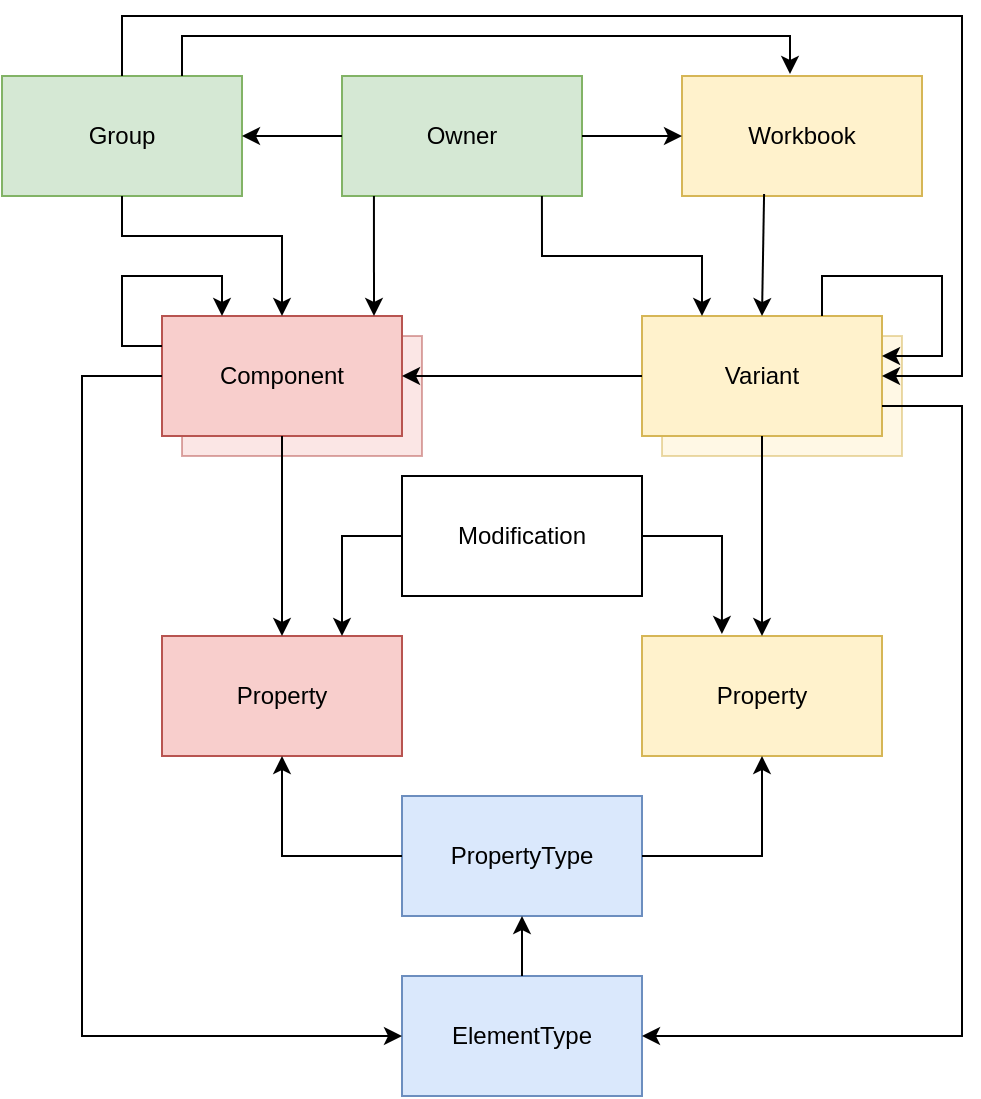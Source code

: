 <mxfile version="22.1.7" type="device">
  <diagram name="Page-1" id="iFW8Y0zLe7XLypC7zXut">
    <mxGraphModel dx="978" dy="657" grid="1" gridSize="10" guides="1" tooltips="1" connect="1" arrows="1" fold="1" page="1" pageScale="1" pageWidth="850" pageHeight="1100" math="0" shadow="0">
      <root>
        <mxCell id="0" />
        <mxCell id="1" parent="0" />
        <mxCell id="Hf3_pHBMf3SCoTU-ouLs-2" value="" style="rounded=0;whiteSpace=wrap;html=1;fillColor=#fff2cc;strokeColor=#d6b656;opacity=50;" vertex="1" parent="1">
          <mxGeometry x="410" y="170" width="120" height="60" as="geometry" />
        </mxCell>
        <mxCell id="Hf3_pHBMf3SCoTU-ouLs-1" value="" style="rounded=0;whiteSpace=wrap;html=1;fillColor=#f8cecc;strokeColor=#b85450;opacity=50;" vertex="1" parent="1">
          <mxGeometry x="170" y="170" width="120" height="60" as="geometry" />
        </mxCell>
        <mxCell id="FGjDErVNnxQqlUnpZwMY-1" value="Owner" style="rounded=0;whiteSpace=wrap;html=1;fillColor=#d5e8d4;strokeColor=#82b366;" parent="1" vertex="1">
          <mxGeometry x="250" y="40" width="120" height="60" as="geometry" />
        </mxCell>
        <mxCell id="FGjDErVNnxQqlUnpZwMY-2" value="Group" style="rounded=0;whiteSpace=wrap;html=1;fillColor=#d5e8d4;strokeColor=#82b366;" parent="1" vertex="1">
          <mxGeometry x="80" y="40" width="120" height="60" as="geometry" />
        </mxCell>
        <mxCell id="FGjDErVNnxQqlUnpZwMY-3" value="Workbook" style="rounded=0;whiteSpace=wrap;html=1;fillColor=#fff2cc;strokeColor=#d6b656;" parent="1" vertex="1">
          <mxGeometry x="420" y="40" width="120" height="60" as="geometry" />
        </mxCell>
        <mxCell id="FGjDErVNnxQqlUnpZwMY-4" value="&lt;div&gt;Variant&lt;/div&gt;" style="rounded=0;whiteSpace=wrap;html=1;fillColor=#fff2cc;strokeColor=#d6b656;" parent="1" vertex="1">
          <mxGeometry x="400" y="160" width="120" height="60" as="geometry" />
        </mxCell>
        <mxCell id="FGjDErVNnxQqlUnpZwMY-5" value="Component" style="rounded=0;whiteSpace=wrap;html=1;fillColor=#f8cecc;strokeColor=#b85450;" parent="1" vertex="1">
          <mxGeometry x="160" y="160" width="120" height="60" as="geometry" />
        </mxCell>
        <mxCell id="FGjDErVNnxQqlUnpZwMY-6" value="ElementType" style="rounded=0;whiteSpace=wrap;html=1;fillColor=#dae8fc;strokeColor=#6c8ebf;" parent="1" vertex="1">
          <mxGeometry x="280" y="490" width="120" height="60" as="geometry" />
        </mxCell>
        <mxCell id="FGjDErVNnxQqlUnpZwMY-7" value="PropertyType" style="rounded=0;whiteSpace=wrap;html=1;fillColor=#dae8fc;strokeColor=#6c8ebf;" parent="1" vertex="1">
          <mxGeometry x="280" y="400" width="120" height="60" as="geometry" />
        </mxCell>
        <mxCell id="Hf3_pHBMf3SCoTU-ouLs-6" style="edgeStyle=orthogonalEdgeStyle;rounded=0;orthogonalLoop=1;jettySize=auto;html=1;entryX=0.25;entryY=0;entryDx=0;entryDy=0;exitX=0;exitY=0.25;exitDx=0;exitDy=0;" edge="1" parent="1" source="FGjDErVNnxQqlUnpZwMY-5" target="FGjDErVNnxQqlUnpZwMY-5">
          <mxGeometry relative="1" as="geometry">
            <mxPoint x="100" y="150" as="sourcePoint" />
            <Array as="points">
              <mxPoint x="140" y="175" />
              <mxPoint x="140" y="140" />
              <mxPoint x="190" y="140" />
            </Array>
          </mxGeometry>
        </mxCell>
        <mxCell id="FGjDErVNnxQqlUnpZwMY-8" value="Property" style="rounded=0;whiteSpace=wrap;html=1;fillColor=#fff2cc;strokeColor=#d6b656;" parent="1" vertex="1">
          <mxGeometry x="400" y="320" width="120" height="60" as="geometry" />
        </mxCell>
        <mxCell id="FGjDErVNnxQqlUnpZwMY-9" value="Modification" style="rounded=0;whiteSpace=wrap;html=1;" parent="1" vertex="1">
          <mxGeometry x="280" y="240" width="120" height="60" as="geometry" />
        </mxCell>
        <mxCell id="FGjDErVNnxQqlUnpZwMY-10" value="Property" style="rounded=0;whiteSpace=wrap;html=1;fillColor=#f8cecc;strokeColor=#b85450;" parent="1" vertex="1">
          <mxGeometry x="160" y="320" width="120" height="60" as="geometry" />
        </mxCell>
        <mxCell id="FGjDErVNnxQqlUnpZwMY-11" value="" style="endArrow=classic;html=1;rounded=0;exitX=0.342;exitY=0.983;exitDx=0;exitDy=0;entryX=0.5;entryY=0;entryDx=0;entryDy=0;exitPerimeter=0;" parent="1" source="FGjDErVNnxQqlUnpZwMY-3" target="FGjDErVNnxQqlUnpZwMY-4" edge="1">
          <mxGeometry width="50" height="50" relative="1" as="geometry">
            <mxPoint x="400" y="370" as="sourcePoint" />
            <mxPoint x="450" y="320" as="targetPoint" />
          </mxGeometry>
        </mxCell>
        <mxCell id="FGjDErVNnxQqlUnpZwMY-12" value="" style="endArrow=classic;html=1;rounded=0;exitX=0.5;exitY=1;exitDx=0;exitDy=0;entryX=0.5;entryY=0;entryDx=0;entryDy=0;" parent="1" source="FGjDErVNnxQqlUnpZwMY-4" target="FGjDErVNnxQqlUnpZwMY-8" edge="1">
          <mxGeometry width="50" height="50" relative="1" as="geometry">
            <mxPoint x="400" y="370" as="sourcePoint" />
            <mxPoint x="460" y="320" as="targetPoint" />
          </mxGeometry>
        </mxCell>
        <mxCell id="FGjDErVNnxQqlUnpZwMY-14" value="" style="endArrow=classic;html=1;rounded=0;exitX=0.133;exitY=1;exitDx=0;exitDy=0;exitPerimeter=0;" parent="1" source="FGjDErVNnxQqlUnpZwMY-1" edge="1">
          <mxGeometry width="50" height="50" relative="1" as="geometry">
            <mxPoint x="400" y="370" as="sourcePoint" />
            <mxPoint x="266" y="160" as="targetPoint" />
          </mxGeometry>
        </mxCell>
        <mxCell id="FGjDErVNnxQqlUnpZwMY-15" value="" style="endArrow=classic;html=1;rounded=0;exitX=0;exitY=0.5;exitDx=0;exitDy=0;entryX=1;entryY=0.5;entryDx=0;entryDy=0;" parent="1" source="FGjDErVNnxQqlUnpZwMY-1" target="FGjDErVNnxQqlUnpZwMY-2" edge="1">
          <mxGeometry width="50" height="50" relative="1" as="geometry">
            <mxPoint x="400" y="370" as="sourcePoint" />
            <mxPoint x="450" y="320" as="targetPoint" />
          </mxGeometry>
        </mxCell>
        <mxCell id="FGjDErVNnxQqlUnpZwMY-16" value="" style="endArrow=classic;html=1;rounded=0;exitX=0.5;exitY=1;exitDx=0;exitDy=0;edgeStyle=orthogonalEdgeStyle;entryX=0.5;entryY=0;entryDx=0;entryDy=0;" parent="1" source="FGjDErVNnxQqlUnpZwMY-2" target="FGjDErVNnxQqlUnpZwMY-5" edge="1">
          <mxGeometry width="50" height="50" relative="1" as="geometry">
            <mxPoint x="400" y="370" as="sourcePoint" />
            <mxPoint x="210" y="160" as="targetPoint" />
            <Array as="points">
              <mxPoint x="140" y="120" />
              <mxPoint x="220" y="120" />
            </Array>
          </mxGeometry>
        </mxCell>
        <mxCell id="FGjDErVNnxQqlUnpZwMY-17" value="" style="endArrow=classic;html=1;rounded=0;entryX=0;entryY=0.5;entryDx=0;entryDy=0;exitX=0;exitY=0.5;exitDx=0;exitDy=0;edgeStyle=orthogonalEdgeStyle;" parent="1" source="FGjDErVNnxQqlUnpZwMY-5" target="FGjDErVNnxQqlUnpZwMY-6" edge="1">
          <mxGeometry width="50" height="50" relative="1" as="geometry">
            <mxPoint x="110" y="180" as="sourcePoint" />
            <mxPoint x="160" y="559" as="targetPoint" />
            <Array as="points">
              <mxPoint x="120" y="190" />
              <mxPoint x="120" y="520" />
            </Array>
          </mxGeometry>
        </mxCell>
        <mxCell id="FGjDErVNnxQqlUnpZwMY-23" value="" style="endArrow=classic;html=1;rounded=0;exitX=1;exitY=0.75;exitDx=0;exitDy=0;entryX=1;entryY=0.5;entryDx=0;entryDy=0;edgeStyle=orthogonalEdgeStyle;" parent="1" source="FGjDErVNnxQqlUnpZwMY-4" target="FGjDErVNnxQqlUnpZwMY-6" edge="1">
          <mxGeometry width="50" height="50" relative="1" as="geometry">
            <mxPoint x="400" y="370" as="sourcePoint" />
            <mxPoint x="450" y="320" as="targetPoint" />
            <Array as="points">
              <mxPoint x="560" y="205" />
              <mxPoint x="560" y="520" />
            </Array>
          </mxGeometry>
        </mxCell>
        <mxCell id="FGjDErVNnxQqlUnpZwMY-24" value="" style="endArrow=classic;html=1;rounded=0;exitX=0.5;exitY=0;exitDx=0;exitDy=0;" parent="1" source="FGjDErVNnxQqlUnpZwMY-6" target="FGjDErVNnxQqlUnpZwMY-7" edge="1">
          <mxGeometry width="50" height="50" relative="1" as="geometry">
            <mxPoint x="400" y="370" as="sourcePoint" />
            <mxPoint x="450" y="320" as="targetPoint" />
          </mxGeometry>
        </mxCell>
        <mxCell id="FGjDErVNnxQqlUnpZwMY-25" value="" style="endArrow=classic;html=1;rounded=0;exitX=1;exitY=0.5;exitDx=0;exitDy=0;entryX=0.5;entryY=1;entryDx=0;entryDy=0;edgeStyle=orthogonalEdgeStyle;" parent="1" source="FGjDErVNnxQqlUnpZwMY-7" target="FGjDErVNnxQqlUnpZwMY-8" edge="1">
          <mxGeometry width="50" height="50" relative="1" as="geometry">
            <mxPoint x="400" y="370" as="sourcePoint" />
            <mxPoint x="450" y="320" as="targetPoint" />
          </mxGeometry>
        </mxCell>
        <mxCell id="FGjDErVNnxQqlUnpZwMY-26" value="" style="endArrow=classic;html=1;rounded=0;exitX=0;exitY=0.5;exitDx=0;exitDy=0;entryX=0.5;entryY=1;entryDx=0;entryDy=0;edgeStyle=orthogonalEdgeStyle;" parent="1" source="FGjDErVNnxQqlUnpZwMY-7" target="FGjDErVNnxQqlUnpZwMY-10" edge="1">
          <mxGeometry width="50" height="50" relative="1" as="geometry">
            <mxPoint x="400" y="370" as="sourcePoint" />
            <mxPoint x="450" y="320" as="targetPoint" />
          </mxGeometry>
        </mxCell>
        <mxCell id="FGjDErVNnxQqlUnpZwMY-27" value="" style="endArrow=classic;html=1;rounded=0;exitX=0.5;exitY=1;exitDx=0;exitDy=0;entryX=0.5;entryY=0;entryDx=0;entryDy=0;" parent="1" source="FGjDErVNnxQqlUnpZwMY-5" target="FGjDErVNnxQqlUnpZwMY-10" edge="1">
          <mxGeometry width="50" height="50" relative="1" as="geometry">
            <mxPoint x="400" y="370" as="sourcePoint" />
            <mxPoint x="450" y="320" as="targetPoint" />
          </mxGeometry>
        </mxCell>
        <mxCell id="FGjDErVNnxQqlUnpZwMY-28" value="" style="endArrow=classic;html=1;rounded=0;exitX=0;exitY=0.5;exitDx=0;exitDy=0;entryX=1;entryY=0.5;entryDx=0;entryDy=0;" parent="1" source="FGjDErVNnxQqlUnpZwMY-4" target="FGjDErVNnxQqlUnpZwMY-5" edge="1">
          <mxGeometry width="50" height="50" relative="1" as="geometry">
            <mxPoint x="400" y="370" as="sourcePoint" />
            <mxPoint x="450" y="320" as="targetPoint" />
          </mxGeometry>
        </mxCell>
        <mxCell id="FGjDErVNnxQqlUnpZwMY-29" value="" style="endArrow=classic;html=1;rounded=0;exitX=0;exitY=0.5;exitDx=0;exitDy=0;entryX=0.75;entryY=0;entryDx=0;entryDy=0;edgeStyle=orthogonalEdgeStyle;" parent="1" source="FGjDErVNnxQqlUnpZwMY-9" target="FGjDErVNnxQqlUnpZwMY-10" edge="1">
          <mxGeometry width="50" height="50" relative="1" as="geometry">
            <mxPoint x="400" y="370" as="sourcePoint" />
            <mxPoint x="450" y="320" as="targetPoint" />
          </mxGeometry>
        </mxCell>
        <mxCell id="FGjDErVNnxQqlUnpZwMY-30" value="" style="endArrow=classic;html=1;rounded=0;exitX=1;exitY=0.5;exitDx=0;exitDy=0;entryX=0.333;entryY=-0.017;entryDx=0;entryDy=0;entryPerimeter=0;edgeStyle=orthogonalEdgeStyle;" parent="1" source="FGjDErVNnxQqlUnpZwMY-9" target="FGjDErVNnxQqlUnpZwMY-8" edge="1">
          <mxGeometry width="50" height="50" relative="1" as="geometry">
            <mxPoint x="400" y="370" as="sourcePoint" />
            <mxPoint x="450" y="320" as="targetPoint" />
          </mxGeometry>
        </mxCell>
        <mxCell id="FGjDErVNnxQqlUnpZwMY-31" value="" style="endArrow=classic;html=1;rounded=0;exitX=1;exitY=0.5;exitDx=0;exitDy=0;" parent="1" source="FGjDErVNnxQqlUnpZwMY-1" target="FGjDErVNnxQqlUnpZwMY-3" edge="1">
          <mxGeometry width="50" height="50" relative="1" as="geometry">
            <mxPoint x="400" y="370" as="sourcePoint" />
            <mxPoint x="450" y="320" as="targetPoint" />
          </mxGeometry>
        </mxCell>
        <mxCell id="FGjDErVNnxQqlUnpZwMY-32" value="" style="endArrow=classic;html=1;rounded=0;exitX=0.833;exitY=1;exitDx=0;exitDy=0;exitPerimeter=0;entryX=0.25;entryY=0;entryDx=0;entryDy=0;edgeStyle=orthogonalEdgeStyle;" parent="1" source="FGjDErVNnxQqlUnpZwMY-1" target="FGjDErVNnxQqlUnpZwMY-4" edge="1">
          <mxGeometry width="50" height="50" relative="1" as="geometry">
            <mxPoint x="400" y="370" as="sourcePoint" />
            <mxPoint x="450" y="320" as="targetPoint" />
          </mxGeometry>
        </mxCell>
        <mxCell id="Hf3_pHBMf3SCoTU-ouLs-9" style="edgeStyle=orthogonalEdgeStyle;rounded=0;orthogonalLoop=1;jettySize=auto;html=1;exitX=0.75;exitY=0;exitDx=0;exitDy=0;" edge="1" parent="1" source="FGjDErVNnxQqlUnpZwMY-4">
          <mxGeometry relative="1" as="geometry">
            <mxPoint x="600" y="155" as="sourcePoint" />
            <mxPoint x="520" y="180" as="targetPoint" />
            <Array as="points">
              <mxPoint x="490" y="140" />
              <mxPoint x="550" y="140" />
              <mxPoint x="550" y="180" />
            </Array>
          </mxGeometry>
        </mxCell>
        <mxCell id="Hf3_pHBMf3SCoTU-ouLs-10" value="" style="endArrow=classic;html=1;rounded=0;exitX=0.75;exitY=0;exitDx=0;exitDy=0;entryX=0.45;entryY=-0.017;entryDx=0;entryDy=0;entryPerimeter=0;edgeStyle=orthogonalEdgeStyle;" edge="1" parent="1" source="FGjDErVNnxQqlUnpZwMY-2" target="FGjDErVNnxQqlUnpZwMY-3">
          <mxGeometry width="50" height="50" relative="1" as="geometry">
            <mxPoint x="420" y="370" as="sourcePoint" />
            <mxPoint x="470" y="20" as="targetPoint" />
            <Array as="points">
              <mxPoint x="170" y="20" />
              <mxPoint x="474" y="20" />
            </Array>
          </mxGeometry>
        </mxCell>
        <mxCell id="Hf3_pHBMf3SCoTU-ouLs-11" value="" style="endArrow=classic;html=1;rounded=0;exitX=0.5;exitY=0;exitDx=0;exitDy=0;entryX=1;entryY=0.5;entryDx=0;entryDy=0;edgeStyle=orthogonalEdgeStyle;" edge="1" parent="1" source="FGjDErVNnxQqlUnpZwMY-2" target="FGjDErVNnxQqlUnpZwMY-4">
          <mxGeometry width="50" height="50" relative="1" as="geometry">
            <mxPoint x="400" y="320" as="sourcePoint" />
            <mxPoint x="450" y="270" as="targetPoint" />
            <Array as="points">
              <mxPoint x="140" y="10" />
              <mxPoint x="560" y="10" />
              <mxPoint x="560" y="190" />
            </Array>
          </mxGeometry>
        </mxCell>
      </root>
    </mxGraphModel>
  </diagram>
</mxfile>

